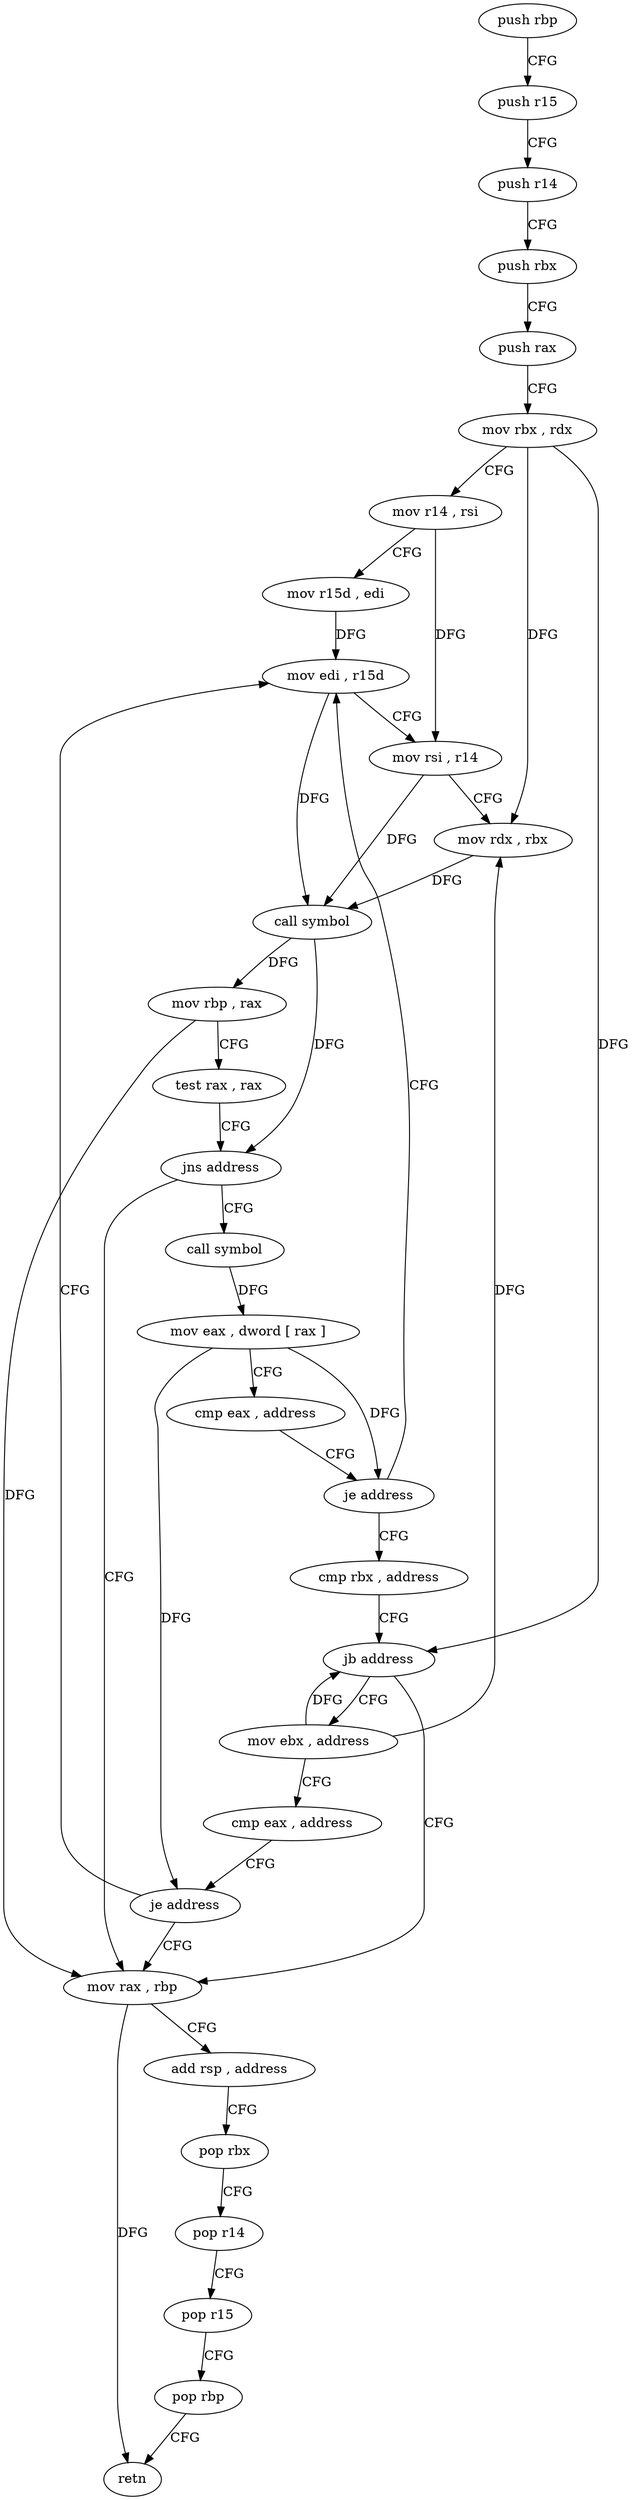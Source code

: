 digraph "func" {
"4234720" [label = "push rbp" ]
"4234721" [label = "push r15" ]
"4234723" [label = "push r14" ]
"4234725" [label = "push rbx" ]
"4234726" [label = "push rax" ]
"4234727" [label = "mov rbx , rdx" ]
"4234730" [label = "mov r14 , rsi" ]
"4234733" [label = "mov r15d , edi" ]
"4234736" [label = "mov edi , r15d" ]
"4234789" [label = "mov rax , rbp" ]
"4234792" [label = "add rsp , address" ]
"4234796" [label = "pop rbx" ]
"4234797" [label = "pop r14" ]
"4234799" [label = "pop r15" ]
"4234801" [label = "pop rbp" ]
"4234802" [label = "retn" ]
"4234758" [label = "call symbol" ]
"4234763" [label = "mov eax , dword [ rax ]" ]
"4234765" [label = "cmp eax , address" ]
"4234768" [label = "je address" ]
"4234770" [label = "cmp rbx , address" ]
"4234739" [label = "mov rsi , r14" ]
"4234742" [label = "mov rdx , rbx" ]
"4234745" [label = "call symbol" ]
"4234750" [label = "mov rbp , rax" ]
"4234753" [label = "test rax , rax" ]
"4234756" [label = "jns address" ]
"4234777" [label = "jb address" ]
"4234779" [label = "mov ebx , address" ]
"4234784" [label = "cmp eax , address" ]
"4234787" [label = "je address" ]
"4234720" -> "4234721" [ label = "CFG" ]
"4234721" -> "4234723" [ label = "CFG" ]
"4234723" -> "4234725" [ label = "CFG" ]
"4234725" -> "4234726" [ label = "CFG" ]
"4234726" -> "4234727" [ label = "CFG" ]
"4234727" -> "4234730" [ label = "CFG" ]
"4234727" -> "4234742" [ label = "DFG" ]
"4234727" -> "4234777" [ label = "DFG" ]
"4234730" -> "4234733" [ label = "CFG" ]
"4234730" -> "4234739" [ label = "DFG" ]
"4234733" -> "4234736" [ label = "DFG" ]
"4234736" -> "4234739" [ label = "CFG" ]
"4234736" -> "4234745" [ label = "DFG" ]
"4234789" -> "4234792" [ label = "CFG" ]
"4234789" -> "4234802" [ label = "DFG" ]
"4234792" -> "4234796" [ label = "CFG" ]
"4234796" -> "4234797" [ label = "CFG" ]
"4234797" -> "4234799" [ label = "CFG" ]
"4234799" -> "4234801" [ label = "CFG" ]
"4234801" -> "4234802" [ label = "CFG" ]
"4234758" -> "4234763" [ label = "DFG" ]
"4234763" -> "4234765" [ label = "CFG" ]
"4234763" -> "4234768" [ label = "DFG" ]
"4234763" -> "4234787" [ label = "DFG" ]
"4234765" -> "4234768" [ label = "CFG" ]
"4234768" -> "4234736" [ label = "CFG" ]
"4234768" -> "4234770" [ label = "CFG" ]
"4234770" -> "4234777" [ label = "CFG" ]
"4234739" -> "4234742" [ label = "CFG" ]
"4234739" -> "4234745" [ label = "DFG" ]
"4234742" -> "4234745" [ label = "DFG" ]
"4234745" -> "4234750" [ label = "DFG" ]
"4234745" -> "4234756" [ label = "DFG" ]
"4234750" -> "4234753" [ label = "CFG" ]
"4234750" -> "4234789" [ label = "DFG" ]
"4234753" -> "4234756" [ label = "CFG" ]
"4234756" -> "4234789" [ label = "CFG" ]
"4234756" -> "4234758" [ label = "CFG" ]
"4234777" -> "4234789" [ label = "CFG" ]
"4234777" -> "4234779" [ label = "CFG" ]
"4234779" -> "4234784" [ label = "CFG" ]
"4234779" -> "4234742" [ label = "DFG" ]
"4234779" -> "4234777" [ label = "DFG" ]
"4234784" -> "4234787" [ label = "CFG" ]
"4234787" -> "4234736" [ label = "CFG" ]
"4234787" -> "4234789" [ label = "CFG" ]
}
